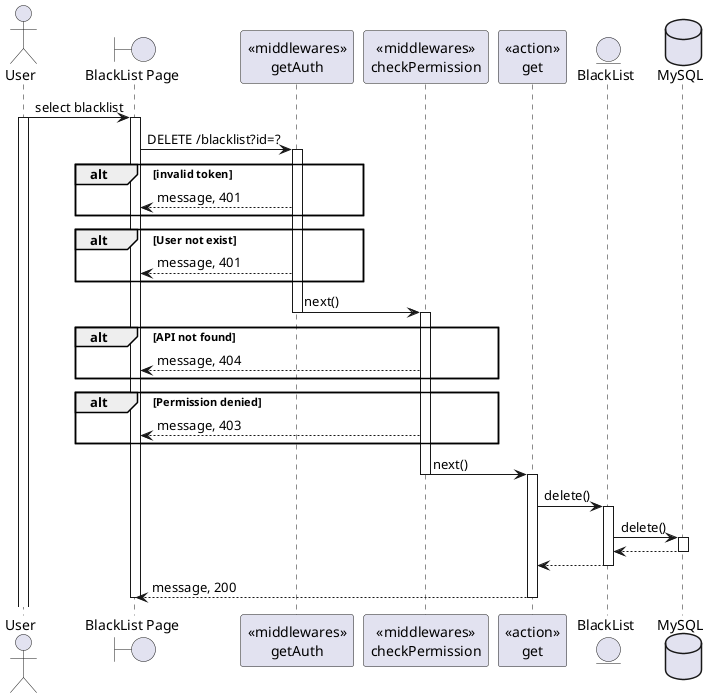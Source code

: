 @startuml
actor User
boundary "BlackList Page" as Client
participant "<<middlewares>>\ngetAuth" as mid1
participant "<<middlewares>>\ncheckPermission" as mid2
participant "<<action>>\nget" as Controller
entity "BlackList" as Model
database "MySQL" as DB

User -> Client: select blacklist
activate User
activate Client
Client -> mid1: DELETE /blacklist?id=?
activate mid1
alt invalid token
    mid1 --> Client: message, 401
end
alt User not exist
    mid1 --> Client: message, 401
end
mid1 -> mid2: next()
deactivate mid1
activate mid2
alt API not found
    mid2 --> Client: message, 404
end
alt Permission denied
    mid2 --> Client: message, 403
end
mid2 -> Controller: next()
deactivate mid2
activate Controller
Controller -> Model: delete()
activate Model
Model -> DB: delete()
activate DB
DB --> Model
deactivate DB
Model --> Controller
deactivate Model
Controller --> Client: message, 200
deactivate Controller







deactivate Client

@enduml
